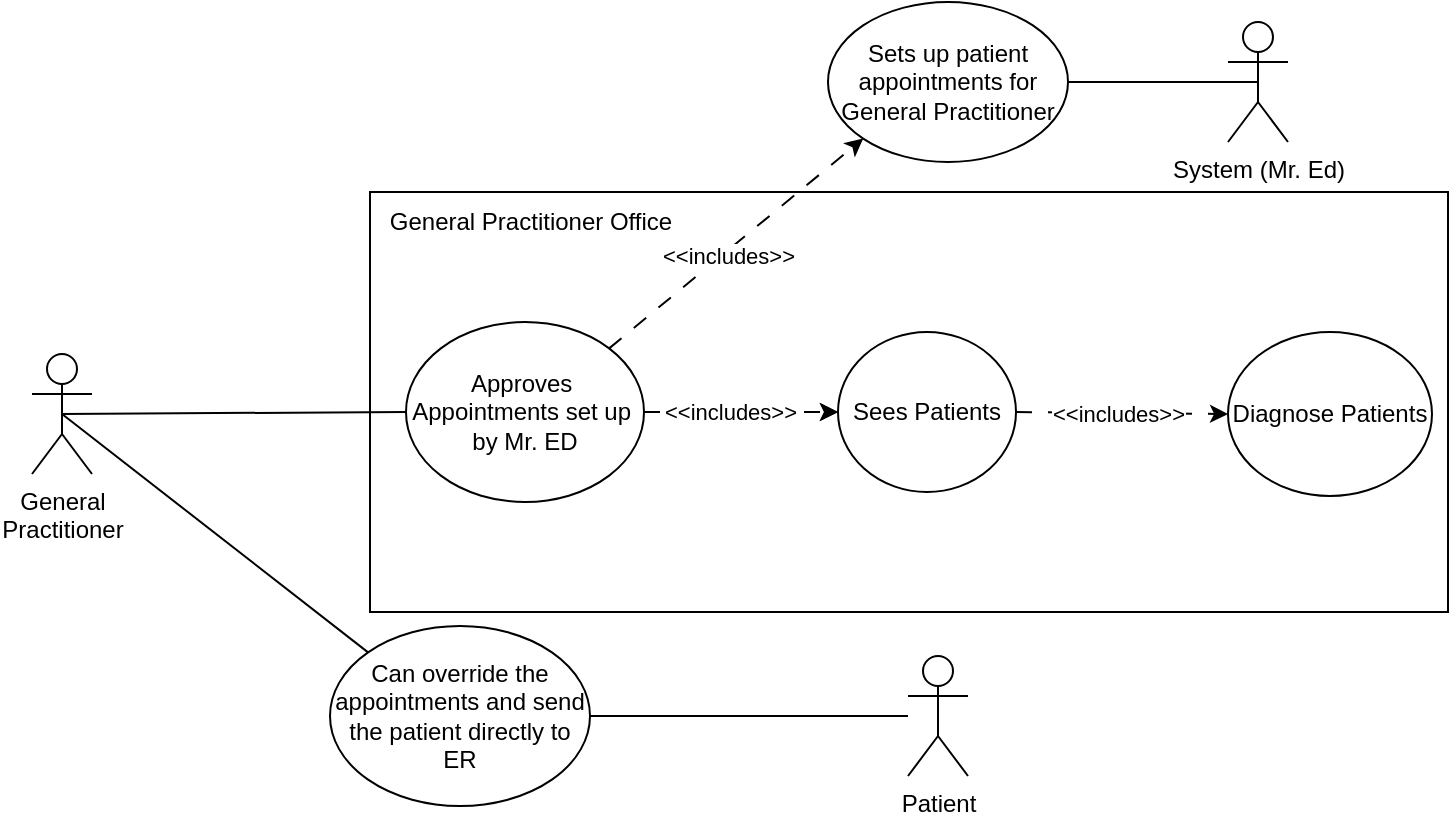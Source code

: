 <mxfile version="24.8.3">
  <diagram name="Page-1" id="zQgdx6gdwZZkz5qt_Ua5">
    <mxGraphModel dx="1935" dy="329" grid="0" gridSize="10" guides="1" tooltips="1" connect="1" arrows="1" fold="1" page="1" pageScale="1" pageWidth="1100" pageHeight="850" background="#FFFFFF" math="0" shadow="0">
      <root>
        <mxCell id="0" />
        <mxCell id="1" parent="0" />
        <mxCell id="c5CrnKEYV5SDfYjA_wCa-15" value="" style="rounded=0;whiteSpace=wrap;html=1;" parent="1" vertex="1">
          <mxGeometry x="-844" y="277" width="539" height="210" as="geometry" />
        </mxCell>
        <mxCell id="afm0MhG2RPLh9kl4LAHP-32" style="rounded=0;orthogonalLoop=1;jettySize=auto;html=1;exitX=0.5;exitY=0.5;exitDx=0;exitDy=0;exitPerimeter=0;entryX=0;entryY=0.5;entryDx=0;entryDy=0;endArrow=none;endFill=0;" parent="1" source="afm0MhG2RPLh9kl4LAHP-1" target="afm0MhG2RPLh9kl4LAHP-31" edge="1">
          <mxGeometry relative="1" as="geometry" />
        </mxCell>
        <mxCell id="afm0MhG2RPLh9kl4LAHP-35" style="rounded=0;orthogonalLoop=1;jettySize=auto;html=1;exitX=0.5;exitY=0.5;exitDx=0;exitDy=0;exitPerimeter=0;entryX=0;entryY=0;entryDx=0;entryDy=0;endArrow=none;endFill=0;" parent="1" source="afm0MhG2RPLh9kl4LAHP-1" target="afm0MhG2RPLh9kl4LAHP-9" edge="1">
          <mxGeometry relative="1" as="geometry" />
        </mxCell>
        <mxCell id="afm0MhG2RPLh9kl4LAHP-1" value="General&lt;div&gt;Practitioner&lt;/div&gt;" style="shape=umlActor;verticalLabelPosition=bottom;verticalAlign=top;html=1;outlineConnect=0;" parent="1" vertex="1">
          <mxGeometry x="-1013" y="358" width="30" height="60" as="geometry" />
        </mxCell>
        <mxCell id="afm0MhG2RPLh9kl4LAHP-5" value="Patient" style="shape=umlActor;verticalLabelPosition=bottom;verticalAlign=top;html=1;outlineConnect=0;" parent="1" vertex="1">
          <mxGeometry x="-575" y="509" width="30" height="60" as="geometry" />
        </mxCell>
        <mxCell id="afm0MhG2RPLh9kl4LAHP-7" value="Sees Patients" style="ellipse;whiteSpace=wrap;html=1;" parent="1" vertex="1">
          <mxGeometry x="-610" y="347" width="89" height="80" as="geometry" />
        </mxCell>
        <mxCell id="afm0MhG2RPLh9kl4LAHP-8" value="Diagnose Patients" style="ellipse;whiteSpace=wrap;html=1;" parent="1" vertex="1">
          <mxGeometry x="-415" y="347" width="102" height="82" as="geometry" />
        </mxCell>
        <mxCell id="afm0MhG2RPLh9kl4LAHP-19" style="edgeStyle=orthogonalEdgeStyle;rounded=0;orthogonalLoop=1;jettySize=auto;html=1;exitX=1;exitY=0.5;exitDx=0;exitDy=0;endArrow=none;endFill=0;" parent="1" source="afm0MhG2RPLh9kl4LAHP-9" target="afm0MhG2RPLh9kl4LAHP-5" edge="1">
          <mxGeometry relative="1" as="geometry" />
        </mxCell>
        <mxCell id="afm0MhG2RPLh9kl4LAHP-9" value="Can override the appointments and send the patient directly to ER" style="ellipse;whiteSpace=wrap;html=1;" parent="1" vertex="1">
          <mxGeometry x="-864" y="494" width="130" height="90" as="geometry" />
        </mxCell>
        <mxCell id="afm0MhG2RPLh9kl4LAHP-33" style="edgeStyle=orthogonalEdgeStyle;rounded=0;orthogonalLoop=1;jettySize=auto;html=1;exitX=1;exitY=0.5;exitDx=0;exitDy=0;entryX=0;entryY=0.5;entryDx=0;entryDy=0;startArrow=none;startFill=0;endArrow=classic;endFill=1;dashed=1;dashPattern=8 8;" parent="1" source="afm0MhG2RPLh9kl4LAHP-31" target="afm0MhG2RPLh9kl4LAHP-7" edge="1">
          <mxGeometry relative="1" as="geometry" />
        </mxCell>
        <mxCell id="eqFHuCbTtr_plDUfo1Eq-5" value="&amp;lt;&amp;lt;includes&amp;gt;&amp;gt;" style="edgeLabel;html=1;align=center;verticalAlign=middle;resizable=0;points=[];" parent="afm0MhG2RPLh9kl4LAHP-33" vertex="1" connectable="0">
          <mxGeometry x="-0.011" y="-2" relative="1" as="geometry">
            <mxPoint x="-5" y="-2" as="offset" />
          </mxGeometry>
        </mxCell>
        <mxCell id="afm0MhG2RPLh9kl4LAHP-31" value="&lt;div&gt;&lt;span style=&quot;background-color: initial;&quot;&gt;Approves&amp;nbsp;&lt;/span&gt;&lt;/div&gt;&lt;div&gt;Appointments set up&amp;nbsp;&lt;/div&gt;&lt;div&gt;by Mr. ED&lt;/div&gt;" style="ellipse;whiteSpace=wrap;html=1;" parent="1" vertex="1">
          <mxGeometry x="-826" y="342" width="119" height="90" as="geometry" />
        </mxCell>
        <mxCell id="c5CrnKEYV5SDfYjA_wCa-3" value="Sets up patient appointments for General Practitioner" style="ellipse;whiteSpace=wrap;html=1;" parent="1" vertex="1">
          <mxGeometry x="-615" y="182" width="120" height="80" as="geometry" />
        </mxCell>
        <mxCell id="c5CrnKEYV5SDfYjA_wCa-10" style="rounded=0;orthogonalLoop=1;jettySize=auto;html=1;exitX=0.5;exitY=0.5;exitDx=0;exitDy=0;exitPerimeter=0;entryX=1;entryY=0.5;entryDx=0;entryDy=0;endArrow=none;endFill=0;" parent="1" source="c5CrnKEYV5SDfYjA_wCa-5" target="c5CrnKEYV5SDfYjA_wCa-3" edge="1">
          <mxGeometry relative="1" as="geometry" />
        </mxCell>
        <mxCell id="c5CrnKEYV5SDfYjA_wCa-5" value="System (Mr. Ed)" style="shape=umlActor;verticalLabelPosition=bottom;verticalAlign=top;html=1;outlineConnect=0;" parent="1" vertex="1">
          <mxGeometry x="-415" y="192" width="30" height="60" as="geometry" />
        </mxCell>
        <mxCell id="c5CrnKEYV5SDfYjA_wCa-14" value="General Practitioner Office" style="text;html=1;align=center;verticalAlign=middle;whiteSpace=wrap;rounded=0;" parent="1" vertex="1">
          <mxGeometry x="-851" y="277" width="175" height="30" as="geometry" />
        </mxCell>
        <mxCell id="eqFHuCbTtr_plDUfo1Eq-6" style="edgeStyle=orthogonalEdgeStyle;rounded=0;orthogonalLoop=1;jettySize=auto;html=1;exitX=1;exitY=0.5;exitDx=0;exitDy=0;entryX=0;entryY=0.5;entryDx=0;entryDy=0;startArrow=none;startFill=0;endArrow=classic;endFill=1;dashed=1;dashPattern=8 8;" parent="1" edge="1">
          <mxGeometry relative="1" as="geometry">
            <mxPoint x="-707" y="387" as="sourcePoint" />
            <mxPoint x="-610" y="387" as="targetPoint" />
          </mxGeometry>
        </mxCell>
        <mxCell id="eqFHuCbTtr_plDUfo1Eq-7" value="&amp;lt;&amp;lt;includes&amp;gt;&amp;gt;" style="edgeLabel;html=1;align=center;verticalAlign=middle;resizable=0;points=[];" parent="eqFHuCbTtr_plDUfo1Eq-6" vertex="1" connectable="0">
          <mxGeometry x="-0.011" y="-2" relative="1" as="geometry">
            <mxPoint x="-5" y="-2" as="offset" />
          </mxGeometry>
        </mxCell>
        <mxCell id="eqFHuCbTtr_plDUfo1Eq-8" style="rounded=0;orthogonalLoop=1;jettySize=auto;html=1;exitX=1;exitY=0.5;exitDx=0;exitDy=0;entryX=0;entryY=0.5;entryDx=0;entryDy=0;startArrow=none;startFill=0;endArrow=classic;endFill=1;dashed=1;dashPattern=8 8;" parent="1" source="afm0MhG2RPLh9kl4LAHP-7" target="afm0MhG2RPLh9kl4LAHP-8" edge="1">
          <mxGeometry relative="1" as="geometry">
            <mxPoint x="-518" y="386.72" as="sourcePoint" />
            <mxPoint x="-421" y="386.72" as="targetPoint" />
          </mxGeometry>
        </mxCell>
        <mxCell id="eqFHuCbTtr_plDUfo1Eq-9" value="&amp;lt;&amp;lt;includes&amp;gt;&amp;gt;" style="edgeLabel;html=1;align=center;verticalAlign=middle;resizable=0;points=[];" parent="eqFHuCbTtr_plDUfo1Eq-8" vertex="1" connectable="0">
          <mxGeometry x="-0.011" y="-2" relative="1" as="geometry">
            <mxPoint x="-2" y="-2" as="offset" />
          </mxGeometry>
        </mxCell>
        <mxCell id="tOnaetVuEfL-HHDLR_vb-1" style="rounded=0;orthogonalLoop=1;jettySize=auto;html=1;exitX=1;exitY=0;exitDx=0;exitDy=0;entryX=0;entryY=1;entryDx=0;entryDy=0;startArrow=none;startFill=0;endArrow=classic;endFill=1;dashed=1;dashPattern=8 8;" parent="1" source="afm0MhG2RPLh9kl4LAHP-31" target="c5CrnKEYV5SDfYjA_wCa-3" edge="1">
          <mxGeometry relative="1" as="geometry">
            <mxPoint x="-697" y="343" as="sourcePoint" />
            <mxPoint x="-600" y="343" as="targetPoint" />
          </mxGeometry>
        </mxCell>
        <mxCell id="tOnaetVuEfL-HHDLR_vb-2" value="&amp;lt;&amp;lt;includes&amp;gt;&amp;gt;" style="edgeLabel;html=1;align=center;verticalAlign=middle;resizable=0;points=[];" parent="tOnaetVuEfL-HHDLR_vb-1" vertex="1" connectable="0">
          <mxGeometry x="-0.011" y="-2" relative="1" as="geometry">
            <mxPoint x="-5" y="4" as="offset" />
          </mxGeometry>
        </mxCell>
      </root>
    </mxGraphModel>
  </diagram>
</mxfile>
